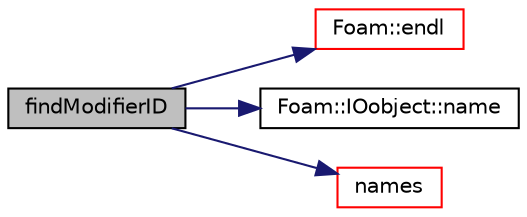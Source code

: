 digraph "findModifierID"
{
  bgcolor="transparent";
  edge [fontname="Helvetica",fontsize="10",labelfontname="Helvetica",labelfontsize="10"];
  node [fontname="Helvetica",fontsize="10",shape=record];
  rankdir="LR";
  Node464 [label="findModifierID",height=0.2,width=0.4,color="black", fillcolor="grey75", style="filled", fontcolor="black"];
  Node464 -> Node465 [color="midnightblue",fontsize="10",style="solid",fontname="Helvetica"];
  Node465 [label="Foam::endl",height=0.2,width=0.4,color="red",URL="$a21851.html#a2db8fe02a0d3909e9351bb4275b23ce4",tooltip="Add newline and flush stream. "];
  Node464 -> Node467 [color="midnightblue",fontsize="10",style="solid",fontname="Helvetica"];
  Node467 [label="Foam::IOobject::name",height=0.2,width=0.4,color="black",URL="$a27249.html#acc80e00a8ac919288fb55bd14cc88bf6",tooltip="Return name. "];
  Node464 -> Node468 [color="midnightblue",fontsize="10",style="solid",fontname="Helvetica"];
  Node468 [label="names",height=0.2,width=0.4,color="red",URL="$a22497.html#ada6aa4fc7adb36994dc5e27d319a3acc",tooltip="Return a list of patch names. "];
}
